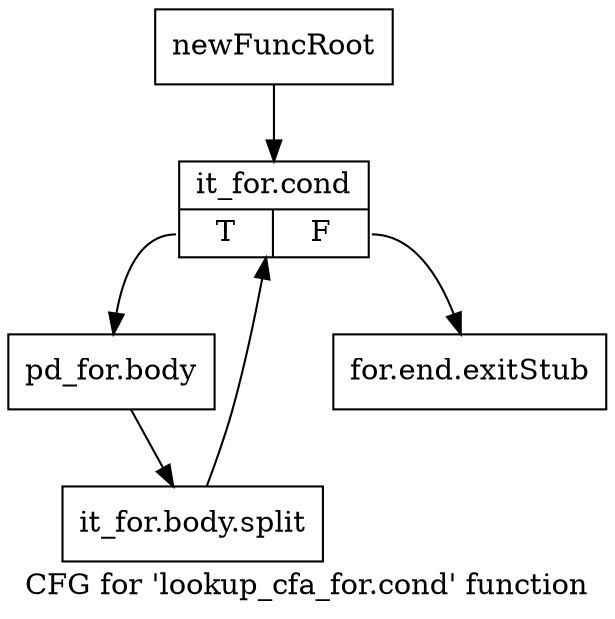digraph "CFG for 'lookup_cfa_for.cond' function" {
	label="CFG for 'lookup_cfa_for.cond' function";

	Node0xabaeb00 [shape=record,label="{newFuncRoot}"];
	Node0xabaeb00 -> Node0xabaeba0;
	Node0xabaeb50 [shape=record,label="{for.end.exitStub}"];
	Node0xabaeba0 [shape=record,label="{it_for.cond|{<s0>T|<s1>F}}"];
	Node0xabaeba0:s0 -> Node0xabaebf0;
	Node0xabaeba0:s1 -> Node0xabaeb50;
	Node0xabaebf0 [shape=record,label="{pd_for.body}"];
	Node0xabaebf0 -> Node0xf4becb0;
	Node0xf4becb0 [shape=record,label="{it_for.body.split}"];
	Node0xf4becb0 -> Node0xabaeba0;
}

